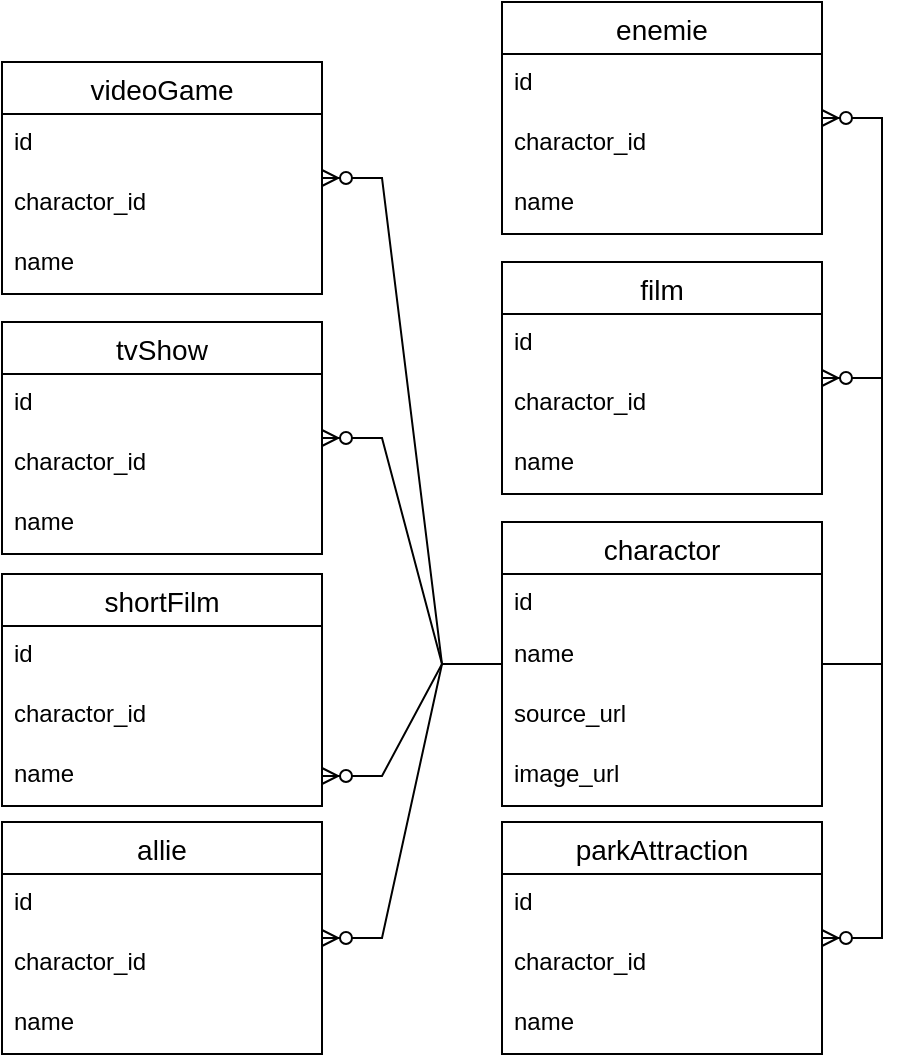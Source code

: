 <mxfile version="22.0.3" type="device">
  <diagram name="ページ1" id="qvelqOBX7cfjZXIKO0fs">
    <mxGraphModel dx="712" dy="947" grid="1" gridSize="10" guides="1" tooltips="1" connect="1" arrows="1" fold="1" page="1" pageScale="1" pageWidth="827" pageHeight="1169" math="0" shadow="0">
      <root>
        <mxCell id="0" />
        <mxCell id="1" parent="0" />
        <mxCell id="_cBt_XesPLwbEGVZZRbl-1" value="charactor" style="swimlane;fontStyle=0;childLayout=stackLayout;horizontal=1;startSize=26;horizontalStack=0;resizeParent=1;resizeParentMax=0;resizeLast=0;collapsible=1;marginBottom=0;align=center;fontSize=14;" vertex="1" parent="1">
          <mxGeometry x="320" y="350" width="160" height="142" as="geometry" />
        </mxCell>
        <mxCell id="_cBt_XesPLwbEGVZZRbl-2" value="id" style="text;strokeColor=none;fillColor=none;spacingLeft=4;spacingRight=4;overflow=hidden;rotatable=0;points=[[0,0.5],[1,0.5]];portConstraint=eastwest;fontSize=12;whiteSpace=wrap;html=1;" vertex="1" parent="_cBt_XesPLwbEGVZZRbl-1">
          <mxGeometry y="26" width="160" height="26" as="geometry" />
        </mxCell>
        <mxCell id="_cBt_XesPLwbEGVZZRbl-3" value="name" style="text;strokeColor=none;fillColor=none;spacingLeft=4;spacingRight=4;overflow=hidden;rotatable=0;points=[[0,0.5],[1,0.5]];portConstraint=eastwest;fontSize=12;whiteSpace=wrap;html=1;" vertex="1" parent="_cBt_XesPLwbEGVZZRbl-1">
          <mxGeometry y="52" width="160" height="30" as="geometry" />
        </mxCell>
        <mxCell id="_cBt_XesPLwbEGVZZRbl-5" value="source_url" style="text;strokeColor=none;fillColor=none;spacingLeft=4;spacingRight=4;overflow=hidden;rotatable=0;points=[[0,0.5],[1,0.5]];portConstraint=eastwest;fontSize=12;whiteSpace=wrap;html=1;" vertex="1" parent="_cBt_XesPLwbEGVZZRbl-1">
          <mxGeometry y="82" width="160" height="30" as="geometry" />
        </mxCell>
        <mxCell id="_cBt_XesPLwbEGVZZRbl-4" value="image_url" style="text;strokeColor=none;fillColor=none;spacingLeft=4;spacingRight=4;overflow=hidden;rotatable=0;points=[[0,0.5],[1,0.5]];portConstraint=eastwest;fontSize=12;whiteSpace=wrap;html=1;" vertex="1" parent="_cBt_XesPLwbEGVZZRbl-1">
          <mxGeometry y="112" width="160" height="30" as="geometry" />
        </mxCell>
        <mxCell id="_cBt_XesPLwbEGVZZRbl-6" value="allie" style="swimlane;fontStyle=0;childLayout=stackLayout;horizontal=1;startSize=26;horizontalStack=0;resizeParent=1;resizeParentMax=0;resizeLast=0;collapsible=1;marginBottom=0;align=center;fontSize=14;" vertex="1" parent="1">
          <mxGeometry x="70" y="500" width="160" height="116" as="geometry" />
        </mxCell>
        <mxCell id="_cBt_XesPLwbEGVZZRbl-7" value="id" style="text;strokeColor=none;fillColor=none;spacingLeft=4;spacingRight=4;overflow=hidden;rotatable=0;points=[[0,0.5],[1,0.5]];portConstraint=eastwest;fontSize=12;whiteSpace=wrap;html=1;" vertex="1" parent="_cBt_XesPLwbEGVZZRbl-6">
          <mxGeometry y="26" width="160" height="30" as="geometry" />
        </mxCell>
        <mxCell id="_cBt_XesPLwbEGVZZRbl-9" value="charactor_id" style="text;strokeColor=none;fillColor=none;spacingLeft=4;spacingRight=4;overflow=hidden;rotatable=0;points=[[0,0.5],[1,0.5]];portConstraint=eastwest;fontSize=12;whiteSpace=wrap;html=1;" vertex="1" parent="_cBt_XesPLwbEGVZZRbl-6">
          <mxGeometry y="56" width="160" height="30" as="geometry" />
        </mxCell>
        <mxCell id="_cBt_XesPLwbEGVZZRbl-8" value="name" style="text;strokeColor=none;fillColor=none;spacingLeft=4;spacingRight=4;overflow=hidden;rotatable=0;points=[[0,0.5],[1,0.5]];portConstraint=eastwest;fontSize=12;whiteSpace=wrap;html=1;" vertex="1" parent="_cBt_XesPLwbEGVZZRbl-6">
          <mxGeometry y="86" width="160" height="30" as="geometry" />
        </mxCell>
        <mxCell id="_cBt_XesPLwbEGVZZRbl-11" value="enemie" style="swimlane;fontStyle=0;childLayout=stackLayout;horizontal=1;startSize=26;horizontalStack=0;resizeParent=1;resizeParentMax=0;resizeLast=0;collapsible=1;marginBottom=0;align=center;fontSize=14;" vertex="1" parent="1">
          <mxGeometry x="320" y="90" width="160" height="116" as="geometry" />
        </mxCell>
        <mxCell id="_cBt_XesPLwbEGVZZRbl-12" value="id" style="text;strokeColor=none;fillColor=none;spacingLeft=4;spacingRight=4;overflow=hidden;rotatable=0;points=[[0,0.5],[1,0.5]];portConstraint=eastwest;fontSize=12;whiteSpace=wrap;html=1;" vertex="1" parent="_cBt_XesPLwbEGVZZRbl-11">
          <mxGeometry y="26" width="160" height="30" as="geometry" />
        </mxCell>
        <mxCell id="_cBt_XesPLwbEGVZZRbl-13" value="charactor_id" style="text;strokeColor=none;fillColor=none;spacingLeft=4;spacingRight=4;overflow=hidden;rotatable=0;points=[[0,0.5],[1,0.5]];portConstraint=eastwest;fontSize=12;whiteSpace=wrap;html=1;" vertex="1" parent="_cBt_XesPLwbEGVZZRbl-11">
          <mxGeometry y="56" width="160" height="30" as="geometry" />
        </mxCell>
        <mxCell id="_cBt_XesPLwbEGVZZRbl-14" value="name" style="text;strokeColor=none;fillColor=none;spacingLeft=4;spacingRight=4;overflow=hidden;rotatable=0;points=[[0,0.5],[1,0.5]];portConstraint=eastwest;fontSize=12;whiteSpace=wrap;html=1;" vertex="1" parent="_cBt_XesPLwbEGVZZRbl-11">
          <mxGeometry y="86" width="160" height="30" as="geometry" />
        </mxCell>
        <mxCell id="_cBt_XesPLwbEGVZZRbl-15" value="film" style="swimlane;fontStyle=0;childLayout=stackLayout;horizontal=1;startSize=26;horizontalStack=0;resizeParent=1;resizeParentMax=0;resizeLast=0;collapsible=1;marginBottom=0;align=center;fontSize=14;" vertex="1" parent="1">
          <mxGeometry x="320" y="220" width="160" height="116" as="geometry" />
        </mxCell>
        <mxCell id="_cBt_XesPLwbEGVZZRbl-16" value="id" style="text;strokeColor=none;fillColor=none;spacingLeft=4;spacingRight=4;overflow=hidden;rotatable=0;points=[[0,0.5],[1,0.5]];portConstraint=eastwest;fontSize=12;whiteSpace=wrap;html=1;" vertex="1" parent="_cBt_XesPLwbEGVZZRbl-15">
          <mxGeometry y="26" width="160" height="30" as="geometry" />
        </mxCell>
        <mxCell id="_cBt_XesPLwbEGVZZRbl-17" value="charactor_id" style="text;strokeColor=none;fillColor=none;spacingLeft=4;spacingRight=4;overflow=hidden;rotatable=0;points=[[0,0.5],[1,0.5]];portConstraint=eastwest;fontSize=12;whiteSpace=wrap;html=1;" vertex="1" parent="_cBt_XesPLwbEGVZZRbl-15">
          <mxGeometry y="56" width="160" height="30" as="geometry" />
        </mxCell>
        <mxCell id="_cBt_XesPLwbEGVZZRbl-18" value="name" style="text;strokeColor=none;fillColor=none;spacingLeft=4;spacingRight=4;overflow=hidden;rotatable=0;points=[[0,0.5],[1,0.5]];portConstraint=eastwest;fontSize=12;whiteSpace=wrap;html=1;" vertex="1" parent="_cBt_XesPLwbEGVZZRbl-15">
          <mxGeometry y="86" width="160" height="30" as="geometry" />
        </mxCell>
        <mxCell id="_cBt_XesPLwbEGVZZRbl-19" value="parkAttraction" style="swimlane;fontStyle=0;childLayout=stackLayout;horizontal=1;startSize=26;horizontalStack=0;resizeParent=1;resizeParentMax=0;resizeLast=0;collapsible=1;marginBottom=0;align=center;fontSize=14;" vertex="1" parent="1">
          <mxGeometry x="320" y="500" width="160" height="116" as="geometry" />
        </mxCell>
        <mxCell id="_cBt_XesPLwbEGVZZRbl-20" value="id" style="text;strokeColor=none;fillColor=none;spacingLeft=4;spacingRight=4;overflow=hidden;rotatable=0;points=[[0,0.5],[1,0.5]];portConstraint=eastwest;fontSize=12;whiteSpace=wrap;html=1;" vertex="1" parent="_cBt_XesPLwbEGVZZRbl-19">
          <mxGeometry y="26" width="160" height="30" as="geometry" />
        </mxCell>
        <mxCell id="_cBt_XesPLwbEGVZZRbl-21" value="charactor_id" style="text;strokeColor=none;fillColor=none;spacingLeft=4;spacingRight=4;overflow=hidden;rotatable=0;points=[[0,0.5],[1,0.5]];portConstraint=eastwest;fontSize=12;whiteSpace=wrap;html=1;" vertex="1" parent="_cBt_XesPLwbEGVZZRbl-19">
          <mxGeometry y="56" width="160" height="30" as="geometry" />
        </mxCell>
        <mxCell id="_cBt_XesPLwbEGVZZRbl-22" value="name" style="text;strokeColor=none;fillColor=none;spacingLeft=4;spacingRight=4;overflow=hidden;rotatable=0;points=[[0,0.5],[1,0.5]];portConstraint=eastwest;fontSize=12;whiteSpace=wrap;html=1;" vertex="1" parent="_cBt_XesPLwbEGVZZRbl-19">
          <mxGeometry y="86" width="160" height="30" as="geometry" />
        </mxCell>
        <mxCell id="_cBt_XesPLwbEGVZZRbl-24" value="shortFilm" style="swimlane;fontStyle=0;childLayout=stackLayout;horizontal=1;startSize=26;horizontalStack=0;resizeParent=1;resizeParentMax=0;resizeLast=0;collapsible=1;marginBottom=0;align=center;fontSize=14;" vertex="1" parent="1">
          <mxGeometry x="70" y="376" width="160" height="116" as="geometry" />
        </mxCell>
        <mxCell id="_cBt_XesPLwbEGVZZRbl-25" value="id" style="text;strokeColor=none;fillColor=none;spacingLeft=4;spacingRight=4;overflow=hidden;rotatable=0;points=[[0,0.5],[1,0.5]];portConstraint=eastwest;fontSize=12;whiteSpace=wrap;html=1;" vertex="1" parent="_cBt_XesPLwbEGVZZRbl-24">
          <mxGeometry y="26" width="160" height="30" as="geometry" />
        </mxCell>
        <mxCell id="_cBt_XesPLwbEGVZZRbl-26" value="charactor_id" style="text;strokeColor=none;fillColor=none;spacingLeft=4;spacingRight=4;overflow=hidden;rotatable=0;points=[[0,0.5],[1,0.5]];portConstraint=eastwest;fontSize=12;whiteSpace=wrap;html=1;" vertex="1" parent="_cBt_XesPLwbEGVZZRbl-24">
          <mxGeometry y="56" width="160" height="30" as="geometry" />
        </mxCell>
        <mxCell id="_cBt_XesPLwbEGVZZRbl-27" value="name" style="text;strokeColor=none;fillColor=none;spacingLeft=4;spacingRight=4;overflow=hidden;rotatable=0;points=[[0,0.5],[1,0.5]];portConstraint=eastwest;fontSize=12;whiteSpace=wrap;html=1;" vertex="1" parent="_cBt_XesPLwbEGVZZRbl-24">
          <mxGeometry y="86" width="160" height="30" as="geometry" />
        </mxCell>
        <mxCell id="_cBt_XesPLwbEGVZZRbl-28" value="tvShow" style="swimlane;fontStyle=0;childLayout=stackLayout;horizontal=1;startSize=26;horizontalStack=0;resizeParent=1;resizeParentMax=0;resizeLast=0;collapsible=1;marginBottom=0;align=center;fontSize=14;" vertex="1" parent="1">
          <mxGeometry x="70" y="250" width="160" height="116" as="geometry" />
        </mxCell>
        <mxCell id="_cBt_XesPLwbEGVZZRbl-29" value="id" style="text;strokeColor=none;fillColor=none;spacingLeft=4;spacingRight=4;overflow=hidden;rotatable=0;points=[[0,0.5],[1,0.5]];portConstraint=eastwest;fontSize=12;whiteSpace=wrap;html=1;" vertex="1" parent="_cBt_XesPLwbEGVZZRbl-28">
          <mxGeometry y="26" width="160" height="30" as="geometry" />
        </mxCell>
        <mxCell id="_cBt_XesPLwbEGVZZRbl-30" value="charactor_id" style="text;strokeColor=none;fillColor=none;spacingLeft=4;spacingRight=4;overflow=hidden;rotatable=0;points=[[0,0.5],[1,0.5]];portConstraint=eastwest;fontSize=12;whiteSpace=wrap;html=1;" vertex="1" parent="_cBt_XesPLwbEGVZZRbl-28">
          <mxGeometry y="56" width="160" height="30" as="geometry" />
        </mxCell>
        <mxCell id="_cBt_XesPLwbEGVZZRbl-31" value="name" style="text;strokeColor=none;fillColor=none;spacingLeft=4;spacingRight=4;overflow=hidden;rotatable=0;points=[[0,0.5],[1,0.5]];portConstraint=eastwest;fontSize=12;whiteSpace=wrap;html=1;" vertex="1" parent="_cBt_XesPLwbEGVZZRbl-28">
          <mxGeometry y="86" width="160" height="30" as="geometry" />
        </mxCell>
        <mxCell id="_cBt_XesPLwbEGVZZRbl-32" value="videoGame" style="swimlane;fontStyle=0;childLayout=stackLayout;horizontal=1;startSize=26;horizontalStack=0;resizeParent=1;resizeParentMax=0;resizeLast=0;collapsible=1;marginBottom=0;align=center;fontSize=14;" vertex="1" parent="1">
          <mxGeometry x="70" y="120" width="160" height="116" as="geometry" />
        </mxCell>
        <mxCell id="_cBt_XesPLwbEGVZZRbl-33" value="id" style="text;strokeColor=none;fillColor=none;spacingLeft=4;spacingRight=4;overflow=hidden;rotatable=0;points=[[0,0.5],[1,0.5]];portConstraint=eastwest;fontSize=12;whiteSpace=wrap;html=1;" vertex="1" parent="_cBt_XesPLwbEGVZZRbl-32">
          <mxGeometry y="26" width="160" height="30" as="geometry" />
        </mxCell>
        <mxCell id="_cBt_XesPLwbEGVZZRbl-34" value="charactor_id" style="text;strokeColor=none;fillColor=none;spacingLeft=4;spacingRight=4;overflow=hidden;rotatable=0;points=[[0,0.5],[1,0.5]];portConstraint=eastwest;fontSize=12;whiteSpace=wrap;html=1;" vertex="1" parent="_cBt_XesPLwbEGVZZRbl-32">
          <mxGeometry y="56" width="160" height="30" as="geometry" />
        </mxCell>
        <mxCell id="_cBt_XesPLwbEGVZZRbl-35" value="name" style="text;strokeColor=none;fillColor=none;spacingLeft=4;spacingRight=4;overflow=hidden;rotatable=0;points=[[0,0.5],[1,0.5]];portConstraint=eastwest;fontSize=12;whiteSpace=wrap;html=1;" vertex="1" parent="_cBt_XesPLwbEGVZZRbl-32">
          <mxGeometry y="86" width="160" height="30" as="geometry" />
        </mxCell>
        <mxCell id="_cBt_XesPLwbEGVZZRbl-36" value="" style="edgeStyle=entityRelationEdgeStyle;fontSize=12;html=1;endArrow=ERzeroToMany;endFill=1;rounded=0;" edge="1" parent="1" source="_cBt_XesPLwbEGVZZRbl-1" target="_cBt_XesPLwbEGVZZRbl-27">
          <mxGeometry width="100" height="100" relative="1" as="geometry">
            <mxPoint x="100" y="480" as="sourcePoint" />
            <mxPoint x="200" y="380" as="targetPoint" />
            <Array as="points">
              <mxPoint x="210" y="380" />
            </Array>
          </mxGeometry>
        </mxCell>
        <mxCell id="_cBt_XesPLwbEGVZZRbl-37" value="" style="edgeStyle=entityRelationEdgeStyle;fontSize=12;html=1;endArrow=ERzeroToMany;endFill=1;rounded=0;" edge="1" parent="1" source="_cBt_XesPLwbEGVZZRbl-1" target="_cBt_XesPLwbEGVZZRbl-28">
          <mxGeometry width="100" height="100" relative="1" as="geometry">
            <mxPoint x="330" y="431" as="sourcePoint" />
            <mxPoint x="240" y="311" as="targetPoint" />
            <Array as="points">
              <mxPoint x="220" y="390" />
            </Array>
          </mxGeometry>
        </mxCell>
        <mxCell id="_cBt_XesPLwbEGVZZRbl-38" value="" style="edgeStyle=entityRelationEdgeStyle;fontSize=12;html=1;endArrow=ERzeroToMany;endFill=1;rounded=0;" edge="1" parent="1" source="_cBt_XesPLwbEGVZZRbl-1" target="_cBt_XesPLwbEGVZZRbl-32">
          <mxGeometry width="100" height="100" relative="1" as="geometry">
            <mxPoint x="330" y="431" as="sourcePoint" />
            <mxPoint x="240" y="318" as="targetPoint" />
            <Array as="points">
              <mxPoint x="230" y="400" />
            </Array>
          </mxGeometry>
        </mxCell>
        <mxCell id="_cBt_XesPLwbEGVZZRbl-39" value="" style="edgeStyle=entityRelationEdgeStyle;fontSize=12;html=1;endArrow=ERzeroToMany;endFill=1;rounded=0;" edge="1" parent="1" source="_cBt_XesPLwbEGVZZRbl-1" target="_cBt_XesPLwbEGVZZRbl-6">
          <mxGeometry width="100" height="100" relative="1" as="geometry">
            <mxPoint x="330" y="431" as="sourcePoint" />
            <mxPoint x="240" y="487" as="targetPoint" />
            <Array as="points">
              <mxPoint x="220" y="390" />
            </Array>
          </mxGeometry>
        </mxCell>
        <mxCell id="_cBt_XesPLwbEGVZZRbl-40" value="" style="edgeStyle=entityRelationEdgeStyle;fontSize=12;html=1;endArrow=ERzeroToMany;endFill=1;rounded=0;" edge="1" parent="1" source="_cBt_XesPLwbEGVZZRbl-1" target="_cBt_XesPLwbEGVZZRbl-11">
          <mxGeometry width="100" height="100" relative="1" as="geometry">
            <mxPoint x="330" y="431" as="sourcePoint" />
            <mxPoint x="240" y="588" as="targetPoint" />
            <Array as="points">
              <mxPoint x="230" y="400" />
            </Array>
          </mxGeometry>
        </mxCell>
        <mxCell id="_cBt_XesPLwbEGVZZRbl-41" value="" style="edgeStyle=entityRelationEdgeStyle;fontSize=12;html=1;endArrow=ERzeroToMany;endFill=1;rounded=0;" edge="1" parent="1" source="_cBt_XesPLwbEGVZZRbl-1" target="_cBt_XesPLwbEGVZZRbl-15">
          <mxGeometry width="100" height="100" relative="1" as="geometry">
            <mxPoint x="490" y="431" as="sourcePoint" />
            <mxPoint x="590" y="218" as="targetPoint" />
            <Array as="points">
              <mxPoint x="240" y="410" />
            </Array>
          </mxGeometry>
        </mxCell>
        <mxCell id="_cBt_XesPLwbEGVZZRbl-42" value="" style="edgeStyle=entityRelationEdgeStyle;fontSize=12;html=1;endArrow=ERzeroToMany;endFill=1;rounded=0;" edge="1" parent="1" source="_cBt_XesPLwbEGVZZRbl-1" target="_cBt_XesPLwbEGVZZRbl-19">
          <mxGeometry width="100" height="100" relative="1" as="geometry">
            <mxPoint x="490" y="431" as="sourcePoint" />
            <mxPoint x="490" y="288" as="targetPoint" />
            <Array as="points">
              <mxPoint x="250" y="420" />
            </Array>
          </mxGeometry>
        </mxCell>
      </root>
    </mxGraphModel>
  </diagram>
</mxfile>
